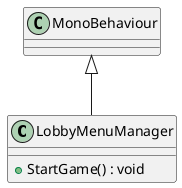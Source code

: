 @startuml
class LobbyMenuManager {
    + StartGame() : void
}
MonoBehaviour <|-- LobbyMenuManager
@enduml
